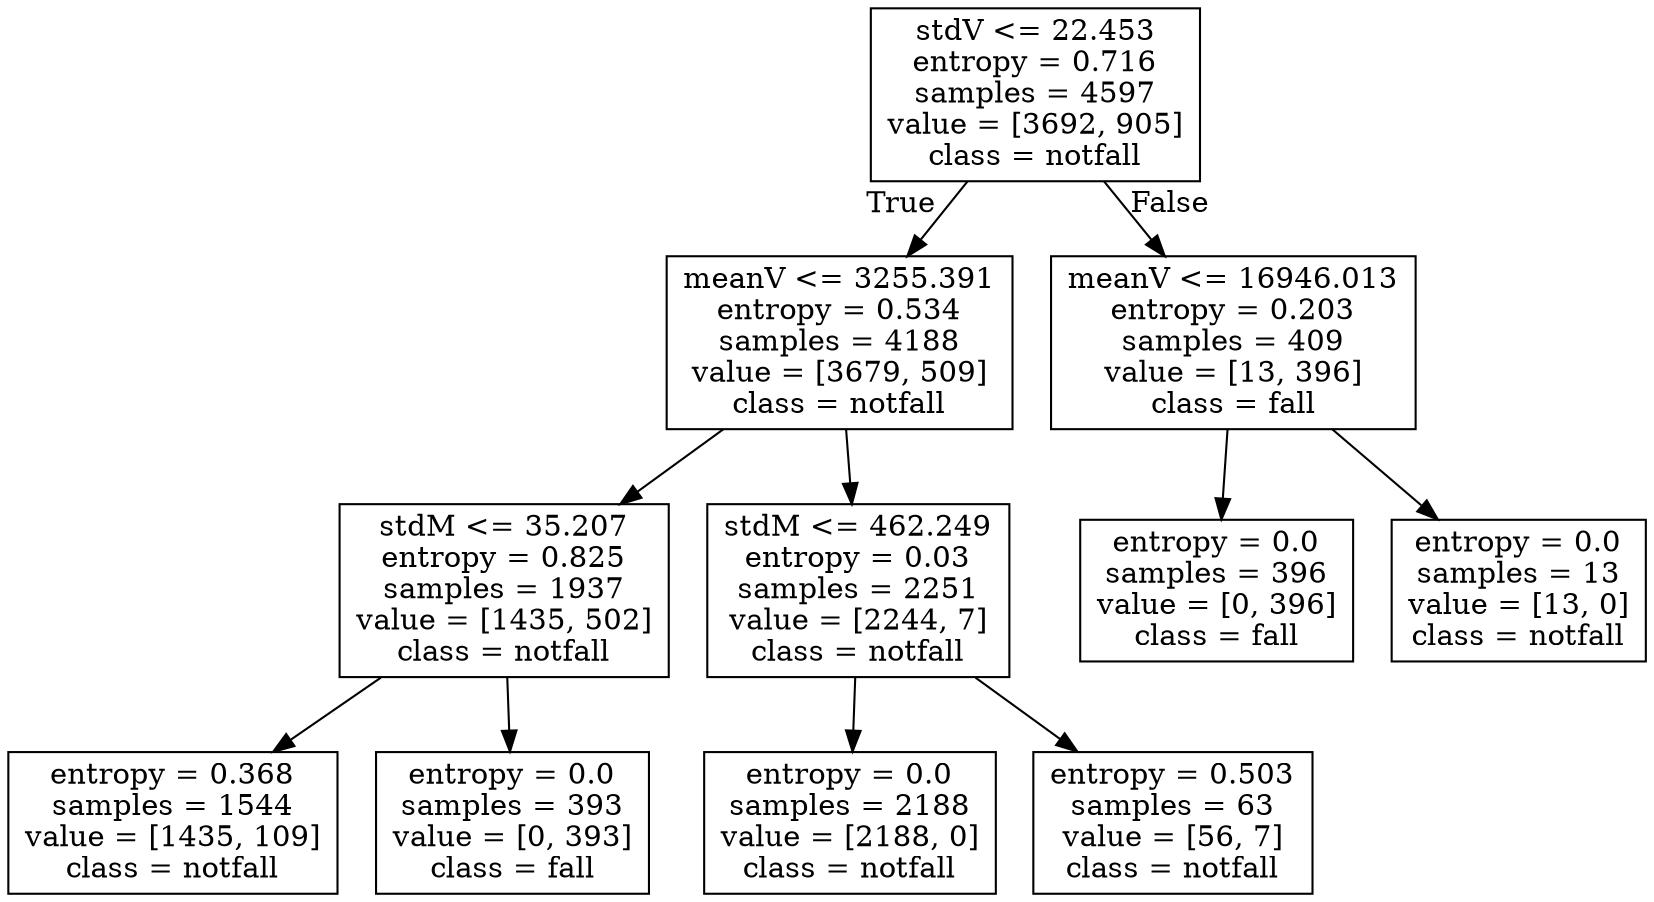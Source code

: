 digraph Tree {
node [shape=box] ;
0 [label="stdV <= 22.453\nentropy = 0.716\nsamples = 4597\nvalue = [3692, 905]\nclass = notfall"] ;
1 [label="meanV <= 3255.391\nentropy = 0.534\nsamples = 4188\nvalue = [3679, 509]\nclass = notfall"] ;
0 -> 1 [labeldistance=2.5, labelangle=45, headlabel="True"] ;
2 [label="stdM <= 35.207\nentropy = 0.825\nsamples = 1937\nvalue = [1435, 502]\nclass = notfall"] ;
1 -> 2 ;
3 [label="entropy = 0.368\nsamples = 1544\nvalue = [1435, 109]\nclass = notfall"] ;
2 -> 3 ;
4 [label="entropy = 0.0\nsamples = 393\nvalue = [0, 393]\nclass = fall"] ;
2 -> 4 ;
5 [label="stdM <= 462.249\nentropy = 0.03\nsamples = 2251\nvalue = [2244, 7]\nclass = notfall"] ;
1 -> 5 ;
6 [label="entropy = 0.0\nsamples = 2188\nvalue = [2188, 0]\nclass = notfall"] ;
5 -> 6 ;
7 [label="entropy = 0.503\nsamples = 63\nvalue = [56, 7]\nclass = notfall"] ;
5 -> 7 ;
8 [label="meanV <= 16946.013\nentropy = 0.203\nsamples = 409\nvalue = [13, 396]\nclass = fall"] ;
0 -> 8 [labeldistance=2.5, labelangle=-45, headlabel="False"] ;
9 [label="entropy = 0.0\nsamples = 396\nvalue = [0, 396]\nclass = fall"] ;
8 -> 9 ;
10 [label="entropy = 0.0\nsamples = 13\nvalue = [13, 0]\nclass = notfall"] ;
8 -> 10 ;
}